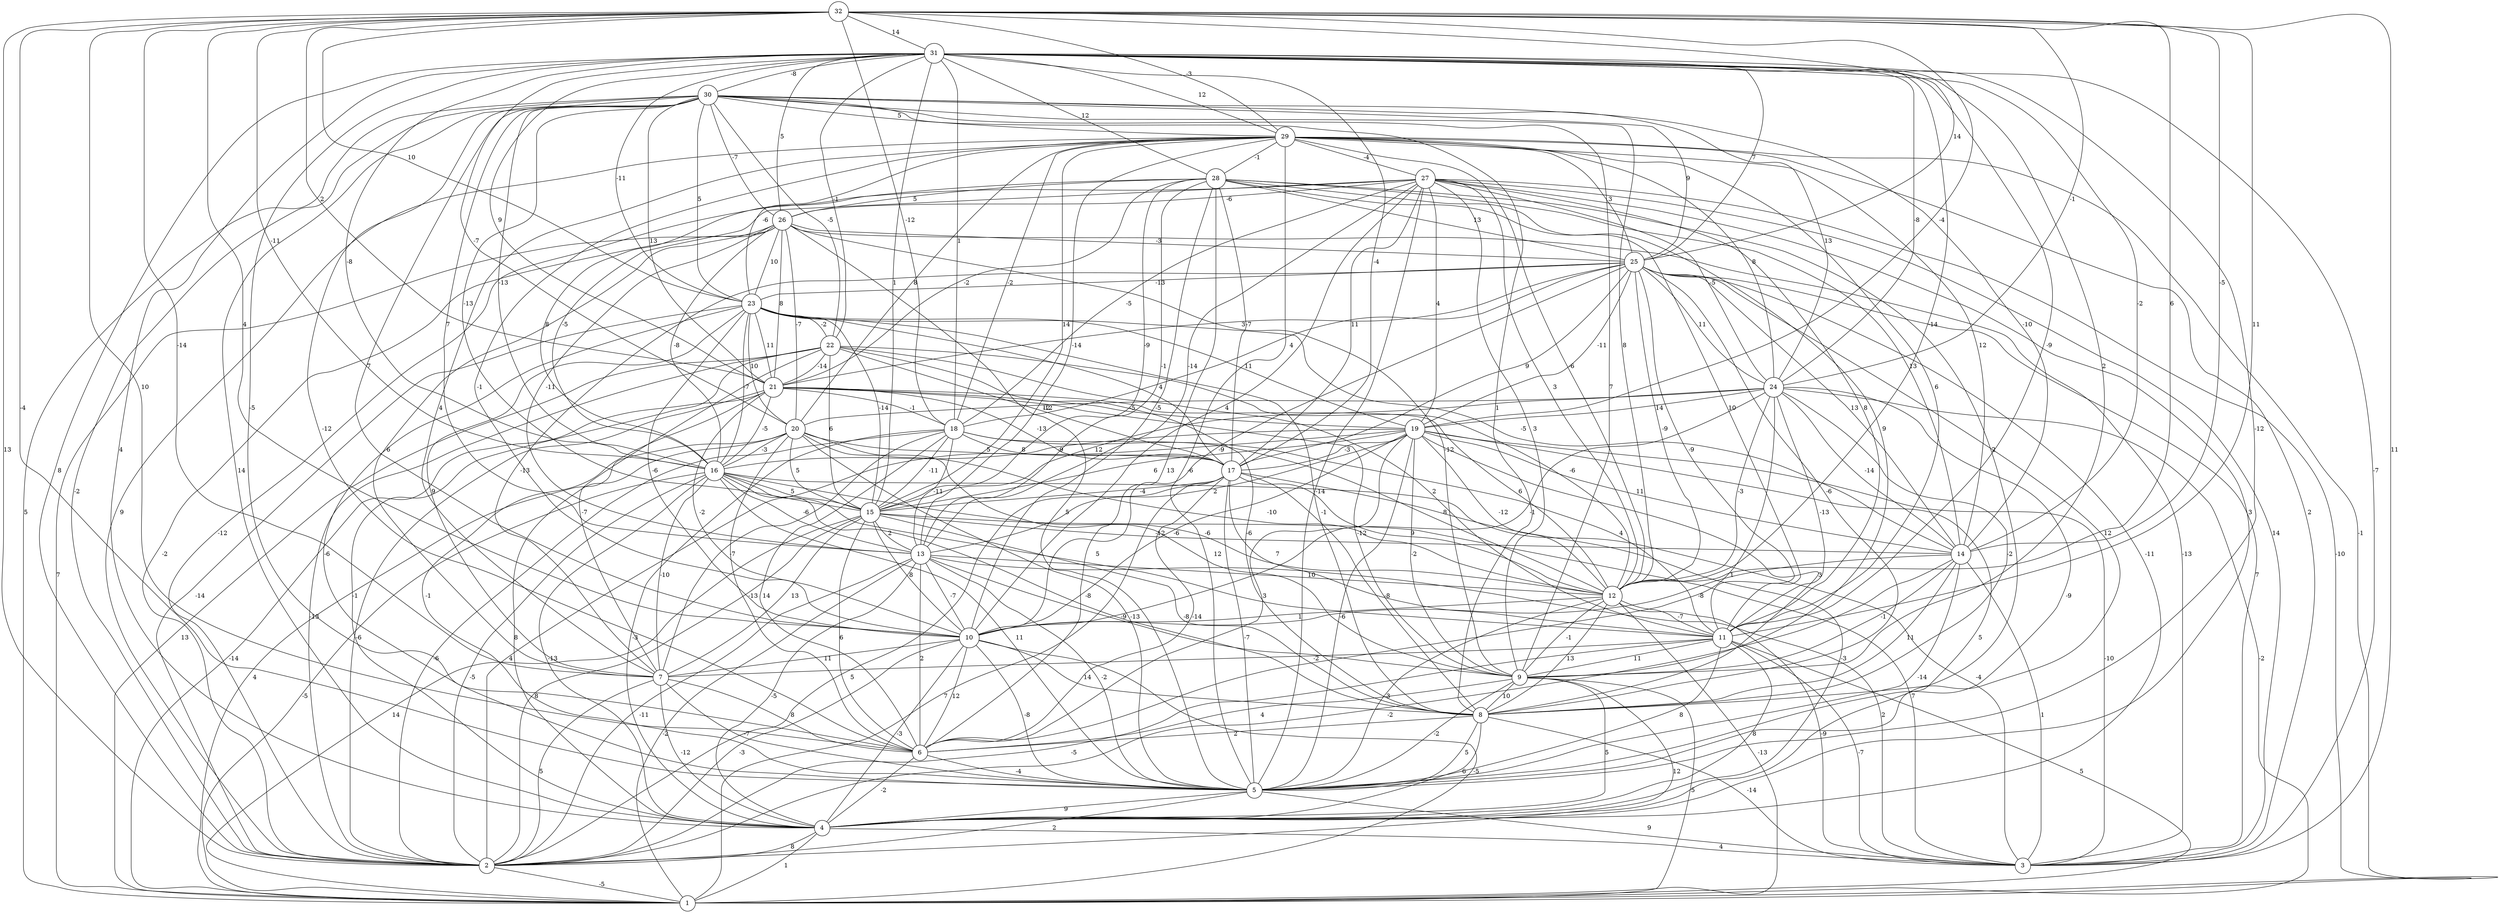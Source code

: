 graph { 
	 fontname="Helvetica,Arial,sans-serif" 
	 node [shape = circle]; 
	 32 -- 2 [label = "13"];
	 32 -- 3 [label = "11"];
	 32 -- 5 [label = "-4"];
	 32 -- 6 [label = "10"];
	 32 -- 7 [label = "-14"];
	 32 -- 10 [label = "4"];
	 32 -- 11 [label = "11"];
	 32 -- 12 [label = "6"];
	 32 -- 14 [label = "-5"];
	 32 -- 16 [label = "-11"];
	 32 -- 18 [label = "-12"];
	 32 -- 19 [label = "-4"];
	 32 -- 21 [label = "2"];
	 32 -- 23 [label = "10"];
	 32 -- 24 [label = "-1"];
	 32 -- 25 [label = "14"];
	 32 -- 29 [label = "-3"];
	 32 -- 31 [label = "14"];
	 31 -- 2 [label = "8"];
	 31 -- 3 [label = "-7"];
	 31 -- 4 [label = "4"];
	 31 -- 5 [label = "-12"];
	 31 -- 6 [label = "-5"];
	 31 -- 9 [label = "2"];
	 31 -- 11 [label = "-9"];
	 31 -- 12 [label = "-14"];
	 31 -- 14 [label = "-2"];
	 31 -- 15 [label = "1"];
	 31 -- 16 [label = "-8"];
	 31 -- 17 [label = "-4"];
	 31 -- 18 [label = "1"];
	 31 -- 20 [label = "-7"];
	 31 -- 21 [label = "9"];
	 31 -- 22 [label = "-1"];
	 31 -- 23 [label = "-11"];
	 31 -- 24 [label = "-8"];
	 31 -- 25 [label = "7"];
	 31 -- 26 [label = "5"];
	 31 -- 28 [label = "12"];
	 31 -- 29 [label = "12"];
	 31 -- 30 [label = "-8"];
	 30 -- 1 [label = "5"];
	 30 -- 2 [label = "-2"];
	 30 -- 4 [label = "14"];
	 30 -- 6 [label = "-12"];
	 30 -- 8 [label = "1"];
	 30 -- 9 [label = "7"];
	 30 -- 10 [label = "7"];
	 30 -- 12 [label = "8"];
	 30 -- 13 [label = "7"];
	 30 -- 14 [label = "-10"];
	 30 -- 15 [label = "-13"];
	 30 -- 16 [label = "-13"];
	 30 -- 21 [label = "13"];
	 30 -- 22 [label = "-5"];
	 30 -- 23 [label = "5"];
	 30 -- 24 [label = "13"];
	 30 -- 25 [label = "9"];
	 30 -- 26 [label = "-7"];
	 30 -- 29 [label = "5"];
	 29 -- 1 [label = "-1"];
	 29 -- 2 [label = "9"];
	 29 -- 3 [label = "2"];
	 29 -- 5 [label = "-6"];
	 29 -- 7 [label = "4"];
	 29 -- 10 [label = "-1"];
	 29 -- 11 [label = "6"];
	 29 -- 12 [label = "-6"];
	 29 -- 13 [label = "-14"];
	 29 -- 14 [label = "12"];
	 29 -- 15 [label = "14"];
	 29 -- 18 [label = "-2"];
	 29 -- 20 [label = "8"];
	 29 -- 23 [label = "-6"];
	 29 -- 24 [label = "8"];
	 29 -- 25 [label = "3"];
	 29 -- 27 [label = "-4"];
	 29 -- 28 [label = "-1"];
	 28 -- 6 [label = "13"];
	 28 -- 8 [label = "2"];
	 28 -- 9 [label = "9"];
	 28 -- 10 [label = "-5"];
	 28 -- 11 [label = "10"];
	 28 -- 13 [label = "-1"];
	 28 -- 14 [label = "13"];
	 28 -- 15 [label = "-9"];
	 28 -- 16 [label = "8"];
	 28 -- 17 [label = "-7"];
	 28 -- 21 [label = "-2"];
	 28 -- 25 [label = "13"];
	 28 -- 26 [label = "5"];
	 27 -- 1 [label = "-10"];
	 27 -- 2 [label = "-12"];
	 27 -- 3 [label = "14"];
	 27 -- 4 [label = "3"];
	 27 -- 5 [label = "-14"];
	 27 -- 9 [label = "3"];
	 27 -- 10 [label = "4"];
	 27 -- 11 [label = "8"];
	 27 -- 12 [label = "3"];
	 27 -- 13 [label = "-14"];
	 27 -- 16 [label = "-5"];
	 27 -- 17 [label = "11"];
	 27 -- 18 [label = "-5"];
	 27 -- 19 [label = "4"];
	 27 -- 24 [label = "-5"];
	 27 -- 26 [label = "-6"];
	 26 -- 1 [label = "7"];
	 26 -- 2 [label = "-2"];
	 26 -- 3 [label = "-13"];
	 26 -- 5 [label = "5"];
	 26 -- 7 [label = "6"];
	 26 -- 9 [label = "-12"];
	 26 -- 13 [label = "-11"];
	 26 -- 16 [label = "-8"];
	 26 -- 20 [label = "-7"];
	 26 -- 21 [label = "8"];
	 26 -- 23 [label = "10"];
	 26 -- 25 [label = "-3"];
	 25 -- 3 [label = "7"];
	 25 -- 4 [label = "-11"];
	 25 -- 5 [label = "12"];
	 25 -- 7 [label = "-13"];
	 25 -- 8 [label = "-6"];
	 25 -- 10 [label = "-9"];
	 25 -- 11 [label = "-9"];
	 25 -- 12 [label = "-9"];
	 25 -- 14 [label = "13"];
	 25 -- 17 [label = "9"];
	 25 -- 18 [label = "4"];
	 25 -- 19 [label = "-11"];
	 25 -- 21 [label = "3"];
	 25 -- 23 [label = "-13"];
	 25 -- 24 [label = "11"];
	 24 -- 1 [label = "-2"];
	 24 -- 5 [label = "-9"];
	 24 -- 6 [label = "1"];
	 24 -- 8 [label = "-2"];
	 24 -- 10 [label = "-1"];
	 24 -- 11 [label = "-13"];
	 24 -- 12 [label = "-3"];
	 24 -- 14 [label = "-14"];
	 24 -- 15 [label = "12"];
	 24 -- 19 [label = "14"];
	 24 -- 20 [label = "-12"];
	 23 -- 2 [label = "-14"];
	 23 -- 5 [label = "-6"];
	 23 -- 7 [label = "9"];
	 23 -- 8 [label = "-1"];
	 23 -- 10 [label = "-6"];
	 23 -- 14 [label = "-5"];
	 23 -- 15 [label = "-14"];
	 23 -- 16 [label = "-7"];
	 23 -- 17 [label = "4"];
	 23 -- 19 [label = "11"];
	 23 -- 20 [label = "10"];
	 23 -- 21 [label = "11"];
	 23 -- 22 [label = "-2"];
	 22 -- 1 [label = "13"];
	 22 -- 2 [label = "-13"];
	 22 -- 4 [label = "-1"];
	 22 -- 7 [label = "-7"];
	 22 -- 8 [label = "-6"];
	 22 -- 11 [label = "2"];
	 22 -- 12 [label = "-6"];
	 22 -- 15 [label = "6"];
	 22 -- 17 [label = "12"];
	 22 -- 21 [label = "-14"];
	 21 -- 1 [label = "-14"];
	 21 -- 2 [label = "-6"];
	 21 -- 5 [label = "-1"];
	 21 -- 9 [label = "-12"];
	 21 -- 10 [label = "-2"];
	 21 -- 12 [label = "6"];
	 21 -- 16 [label = "-5"];
	 21 -- 17 [label = "-13"];
	 21 -- 18 [label = "-1"];
	 21 -- 19 [label = "-5"];
	 20 -- 1 [label = "4"];
	 20 -- 4 [label = "8"];
	 20 -- 5 [label = "-13"];
	 20 -- 6 [label = "-13"];
	 20 -- 9 [label = "12"];
	 20 -- 12 [label = "-10"];
	 20 -- 15 [label = "5"];
	 20 -- 16 [label = "-3"];
	 20 -- 17 [label = "5"];
	 19 -- 2 [label = "4"];
	 19 -- 3 [label = "-10"];
	 19 -- 4 [label = "5"];
	 19 -- 5 [label = "-6"];
	 19 -- 6 [label = "3"];
	 19 -- 8 [label = "3"];
	 19 -- 9 [label = "-2"];
	 19 -- 10 [label = "-6"];
	 19 -- 12 [label = "-12"];
	 19 -- 13 [label = "2"];
	 19 -- 14 [label = "11"];
	 19 -- 15 [label = "6"];
	 19 -- 16 [label = "-9"];
	 19 -- 17 [label = "-3"];
	 18 -- 2 [label = "-6"];
	 18 -- 4 [label = "-3"];
	 18 -- 6 [label = "14"];
	 18 -- 7 [label = "-7"];
	 18 -- 11 [label = "4"];
	 18 -- 12 [label = "8"];
	 18 -- 13 [label = "-11"];
	 18 -- 15 [label = "-11"];
	 18 -- 17 [label = "8"];
	 17 -- 1 [label = "7"];
	 17 -- 2 [label = "5"];
	 17 -- 4 [label = "-3"];
	 17 -- 5 [label = "-7"];
	 17 -- 6 [label = "-14"];
	 17 -- 8 [label = "-8"];
	 17 -- 11 [label = "7"];
	 17 -- 12 [label = "9"];
	 17 -- 15 [label = "-4"];
	 16 -- 1 [label = "-5"];
	 16 -- 2 [label = "-5"];
	 16 -- 3 [label = "-4"];
	 16 -- 4 [label = "-13"];
	 16 -- 5 [label = "11"];
	 16 -- 7 [label = "-10"];
	 16 -- 8 [label = "-8"];
	 16 -- 11 [label = "5"];
	 16 -- 12 [label = "-6"];
	 16 -- 13 [label = "-6"];
	 16 -- 15 [label = "5"];
	 15 -- 1 [label = "14"];
	 15 -- 2 [label = "8"];
	 15 -- 3 [label = "7"];
	 15 -- 6 [label = "6"];
	 15 -- 7 [label = "13"];
	 15 -- 8 [label = "-8"];
	 15 -- 10 [label = "8"];
	 15 -- 13 [label = "2"];
	 15 -- 14 [label = "-12"];
	 14 -- 2 [label = "-2"];
	 14 -- 3 [label = "1"];
	 14 -- 5 [label = "-14"];
	 14 -- 8 [label = "11"];
	 14 -- 9 [label = "-1"];
	 14 -- 10 [label = "-8"];
	 13 -- 1 [label = "-2"];
	 13 -- 2 [label = "-11"];
	 13 -- 3 [label = "2"];
	 13 -- 4 [label = "-5"];
	 13 -- 5 [label = "-2"];
	 13 -- 6 [label = "2"];
	 13 -- 9 [label = "-9"];
	 13 -- 10 [label = "-7"];
	 13 -- 12 [label = "10"];
	 12 -- 1 [label = "-13"];
	 12 -- 3 [label = "-9"];
	 12 -- 5 [label = "3"];
	 12 -- 8 [label = "13"];
	 12 -- 9 [label = "-1"];
	 12 -- 10 [label = "1"];
	 12 -- 11 [label = "-7"];
	 11 -- 1 [label = "5"];
	 11 -- 2 [label = "-5"];
	 11 -- 3 [label = "-7"];
	 11 -- 4 [label = "8"];
	 11 -- 5 [label = "8"];
	 11 -- 7 [label = "-2"];
	 11 -- 9 [label = "11"];
	 10 -- 1 [label = "-5"];
	 10 -- 2 [label = "-3"];
	 10 -- 4 [label = "-3"];
	 10 -- 5 [label = "-8"];
	 10 -- 6 [label = "12"];
	 10 -- 7 [label = "11"];
	 10 -- 8 [label = "14"];
	 9 -- 1 [label = "5"];
	 9 -- 2 [label = "12"];
	 9 -- 4 [label = "5"];
	 9 -- 5 [label = "-2"];
	 9 -- 6 [label = "4"];
	 9 -- 8 [label = "10"];
	 8 -- 3 [label = "-14"];
	 8 -- 4 [label = "6"];
	 8 -- 5 [label = "5"];
	 8 -- 6 [label = "2"];
	 7 -- 2 [label = "5"];
	 7 -- 4 [label = "-12"];
	 7 -- 5 [label = "-7"];
	 7 -- 6 [label = "8"];
	 6 -- 4 [label = "-2"];
	 6 -- 5 [label = "-4"];
	 5 -- 2 [label = "2"];
	 5 -- 3 [label = "9"];
	 5 -- 4 [label = "9"];
	 4 -- 1 [label = "1"];
	 4 -- 2 [label = "8"];
	 4 -- 3 [label = "4"];
	 2 -- 1 [label = "-5"];
	 1;
	 2;
	 3;
	 4;
	 5;
	 6;
	 7;
	 8;
	 9;
	 10;
	 11;
	 12;
	 13;
	 14;
	 15;
	 16;
	 17;
	 18;
	 19;
	 20;
	 21;
	 22;
	 23;
	 24;
	 25;
	 26;
	 27;
	 28;
	 29;
	 30;
	 31;
	 32;
}
